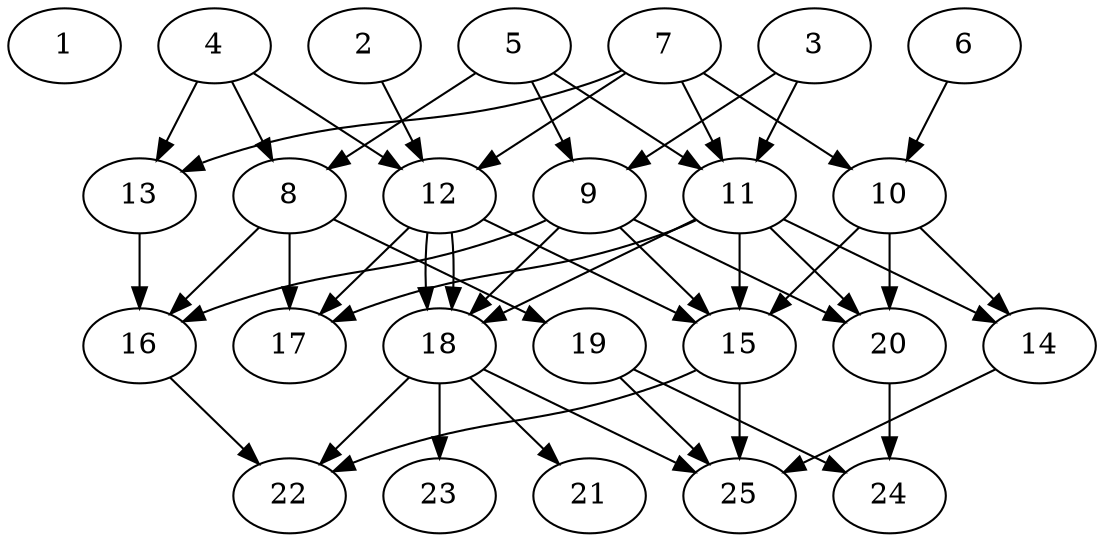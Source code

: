 // DAG automatically generated by daggen at Thu Oct  3 14:00:40 2019
// ./daggen --dot -n 25 --ccr 0.4 --fat 0.7 --regular 0.7 --density 0.6 --mindata 5242880 --maxdata 52428800 
digraph G {
  1 [size="28042240", alpha="0.08", expect_size="11216896"] 
  2 [size="99865600", alpha="0.20", expect_size="39946240"] 
  2 -> 12 [size ="39946240"]
  3 [size="55831040", alpha="0.05", expect_size="22332416"] 
  3 -> 9 [size ="22332416"]
  3 -> 11 [size ="22332416"]
  4 [size="50014720", alpha="0.08", expect_size="20005888"] 
  4 -> 8 [size ="20005888"]
  4 -> 12 [size ="20005888"]
  4 -> 13 [size ="20005888"]
  5 [size="48785920", alpha="0.08", expect_size="19514368"] 
  5 -> 8 [size ="19514368"]
  5 -> 9 [size ="19514368"]
  5 -> 11 [size ="19514368"]
  6 [size="49722880", alpha="0.07", expect_size="19889152"] 
  6 -> 10 [size ="19889152"]
  7 [size="60497920", alpha="0.17", expect_size="24199168"] 
  7 -> 10 [size ="24199168"]
  7 -> 11 [size ="24199168"]
  7 -> 12 [size ="24199168"]
  7 -> 13 [size ="24199168"]
  8 [size="70976000", alpha="0.13", expect_size="28390400"] 
  8 -> 16 [size ="28390400"]
  8 -> 17 [size ="28390400"]
  8 -> 19 [size ="28390400"]
  9 [size="64901120", alpha="0.14", expect_size="25960448"] 
  9 -> 15 [size ="25960448"]
  9 -> 16 [size ="25960448"]
  9 -> 18 [size ="25960448"]
  9 -> 20 [size ="25960448"]
  10 [size="89315840", alpha="0.20", expect_size="35726336"] 
  10 -> 14 [size ="35726336"]
  10 -> 15 [size ="35726336"]
  10 -> 20 [size ="35726336"]
  11 [size="102297600", alpha="0.14", expect_size="40919040"] 
  11 -> 14 [size ="40919040"]
  11 -> 15 [size ="40919040"]
  11 -> 17 [size ="40919040"]
  11 -> 18 [size ="40919040"]
  11 -> 20 [size ="40919040"]
  12 [size="34104320", alpha="0.17", expect_size="13641728"] 
  12 -> 15 [size ="13641728"]
  12 -> 17 [size ="13641728"]
  12 -> 18 [size ="13641728"]
  12 -> 18 [size ="13641728"]
  13 [size="34096640", alpha="0.09", expect_size="13638656"] 
  13 -> 16 [size ="13638656"]
  14 [size="63654400", alpha="0.19", expect_size="25461760"] 
  14 -> 25 [size ="25461760"]
  15 [size="112058880", alpha="0.12", expect_size="44823552"] 
  15 -> 22 [size ="44823552"]
  15 -> 25 [size ="44823552"]
  16 [size="42442240", alpha="0.06", expect_size="16976896"] 
  16 -> 22 [size ="16976896"]
  17 [size="83560960", alpha="0.18", expect_size="33424384"] 
  18 [size="65451520", alpha="0.04", expect_size="26180608"] 
  18 -> 21 [size ="26180608"]
  18 -> 22 [size ="26180608"]
  18 -> 23 [size ="26180608"]
  18 -> 25 [size ="26180608"]
  19 [size="23301120", alpha="0.16", expect_size="9320448"] 
  19 -> 24 [size ="9320448"]
  19 -> 25 [size ="9320448"]
  20 [size="105745920", alpha="0.09", expect_size="42298368"] 
  20 -> 24 [size ="42298368"]
  21 [size="103718400", alpha="0.05", expect_size="41487360"] 
  22 [size="65884160", alpha="0.16", expect_size="26353664"] 
  23 [size="48284160", alpha="0.14", expect_size="19313664"] 
  24 [size="99479040", alpha="0.18", expect_size="39791616"] 
  25 [size="92858880", alpha="0.09", expect_size="37143552"] 
}
